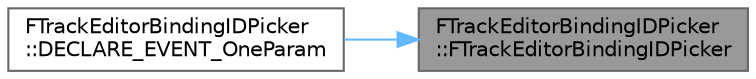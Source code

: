 digraph "FTrackEditorBindingIDPicker::FTrackEditorBindingIDPicker"
{
 // INTERACTIVE_SVG=YES
 // LATEX_PDF_SIZE
  bgcolor="transparent";
  edge [fontname=Helvetica,fontsize=10,labelfontname=Helvetica,labelfontsize=10];
  node [fontname=Helvetica,fontsize=10,shape=box,height=0.2,width=0.4];
  rankdir="RL";
  Node1 [id="Node000001",label="FTrackEditorBindingIDPicker\l::FTrackEditorBindingIDPicker",height=0.2,width=0.4,color="gray40", fillcolor="grey60", style="filled", fontcolor="black",tooltip=" "];
  Node1 -> Node2 [id="edge1_Node000001_Node000002",dir="back",color="steelblue1",style="solid",tooltip=" "];
  Node2 [id="Node000002",label="FTrackEditorBindingIDPicker\l::DECLARE_EVENT_OneParam",height=0.2,width=0.4,color="grey40", fillcolor="white", style="filled",URL="$d7/d17/classFTrackEditorBindingIDPicker.html#a01053907da58d825c3acf821c3d35597",tooltip=" "];
}
